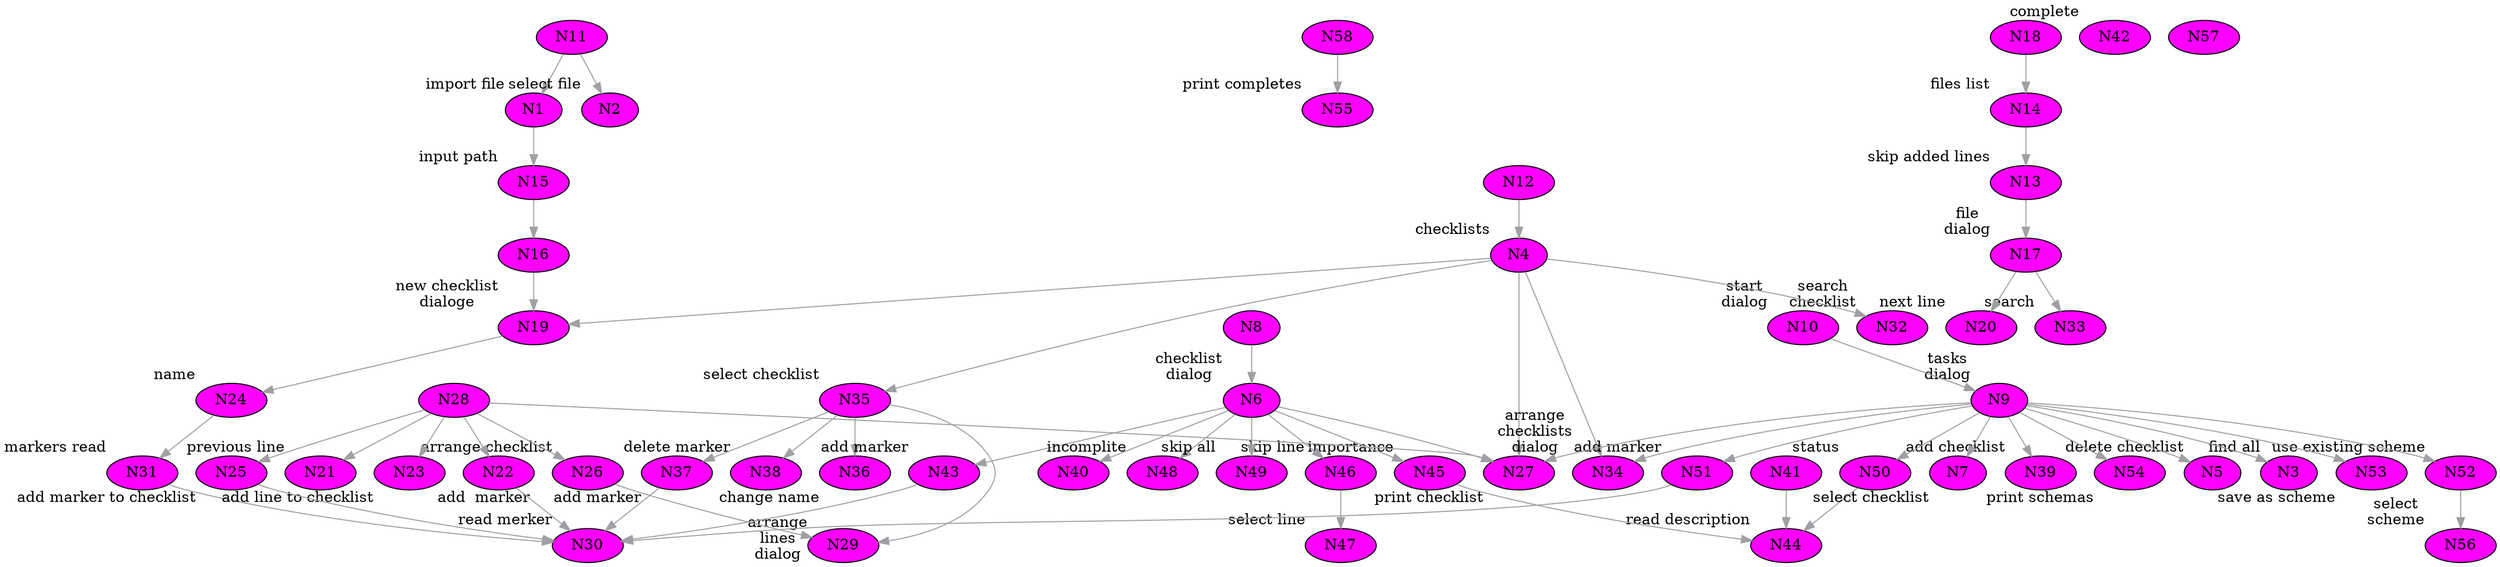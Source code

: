 digraph "checklists_app"
{

bgcolor = "#ffffff"

node [
class = "node"
,fillcolor = "#ff00ff",style = "filled"
,width = "0.152778",height = "0.152778"
,shape = "ellipse"
,color = "#000000"
,penwidth = "1"
,"_vis_" = "label"
];


"N15" [
pos = "-3.47222,4.51389!"
,xlabel = "input path"
]

"N1" [
pos = "-4.86111,4.51389!"
,xlabel = "import file"
]

"N50" [
pos = "-3.47222,-6.94444!"
,xlabel = "status"
]

"N35" [
pos = "-3.47222,-1.04167!"
,xlabel = "select checklist"
]

"N58" [
pos = "-4.86111,-4.16667!"
]

"N31" [
pos = "-1.73611,1.73611!"
,xlabel = "markers read"
]

"N21" [
pos = "2.77778,3.81944!"
,xlabel = "previous line"
]

"N7" [
pos = "-3.47222,-6.25!"
,xlabel = "select checklist"
]

"N18" [
pos = "-4.86111,3.81944!"
]

"N32" [
pos = "-3.47222,1.38889!"
,xlabel = "search
checklist"
]

"N30" [
pos = "0.347222,0.347222!"
,xlabel = "read merker"
]

"N45" [
pos = "1.38889,-5.55556!"
,xlabel = "importance"
]

"N39" [
pos = "-3.47222,-4.16667!"
,xlabel = "add checklist"
]

"N55" [
pos = "-3.47222,-10.4167!"
,xlabel = "print completes"
]

"N27" [
pos = "2.77778,-0.347222!"
,xlabel = "print checklist"
]

"N10" [
pos = "-6.25,3.47222!"
,xlabel = "start
dialog"
]

"N38" [
pos = "-1.73611,-2.43056!"
,xlabel = "delete marker"
]

"N54" [
pos = "-3.47222,-9.72222!"
,xlabel = "print schemas"
]

"N4" [
pos = "-4.86111,2.43056!"
,xlabel = "checklists"
]

"N6" [
pos = "-1.04167,-4.16667!"
,xlabel = "checklist
dialog"
]

"N24" [
pos = "-1.73611,2.43056!"
,xlabel = "name"
]

"N23" [
pos = "2.77778,2.43056!"
,xlabel = "add line to checklist"
]

"N36" [
pos = "-1.73611,-1.04167!"
,xlabel = "change name"
]

"N5" [
pos = "-3.47222,-4.86111!"
,xlabel = "delete checklist"
]

"N46" [
pos = "1.38889,-6.25!"
,xlabel = "skip line"
]

"N16" [
pos = "1.04167,4.51389!"
]

"N51" [
pos = "-3.47222,-7.63889!"
,xlabel = "add marker"
]

"N42" [
pos = "1.38889,-4.16667!"
,xlabel = "complete"
]

"N3" [
pos = "-3.47222,-5.55556!"
,xlabel = "find all"
]

"N19" [
pos = "-3.47222,2.43056!"
,xlabel = "new checklist
dialoge"
]

"N13" [
pos = "-1.38889,3.81944!"
,xlabel = "skip added lines"
]

"N44" [
pos = "3.81944,-4.16667!"
,xlabel = "read description"
]

"N11" [
pos = "-6.25,3.47222!"
]

"N2" [
pos = "-4.86111,3.81944!"
,xlabel = "select file"
]

"N34" [
pos = "-3.47222,0.347222!"
,xlabel = "arrange
checklists
dialog"
]

"N26" [
pos = "2.77778,0.347222!"
,xlabel = "arrange checklist"
]

"N28" [
pos = "1.04167,4.51389!"
]

"N41" [
pos = "1.38889,-4.16667!"
]

"N20" [
pos = "2.77778,4.51389!"
,xlabel = "next line"
]

"N8" [
pos = "-3.47222,-6.25!"
]

"N25" [
pos = "2.77778,1.04167!"
,xlabel = "add marker to checklist"
]

"N37" [
pos = "-1.73611,-1.73611!"
,xlabel = "add marker"
]

"N52" [
pos = "-3.47222,-8.33333!"
,xlabel = "use existing scheme"
]

"N47" [
pos = "3.81944,-5.20833!"
,xlabel = "select line"
]

"N9" [
pos = "-4.86111,-4.16667!"
,xlabel = "tasks
dialog"
]

"N33" [
pos = "2.77778,1.73611!"
,xlabel = "search"
]

"N57" [
pos = "-4.86111,-4.16667!"
]

"N53" [
pos = "-3.47222,-9.02778!"
,xlabel = "save as scheme"
]

"N12" [
pos = "-6.25,3.47222!"
]

"N22" [
pos = "2.77778,3.125!"
,xlabel = "add  marker"
]

"N43" [
pos = "1.38889,-4.86111!"
,xlabel = "add marker"
]

"N56" [
pos = "-2.08333,-8.33333!"
,xlabel = "select
scheme"
]

"N40" [
pos = "1.38889,-4.16667!"
]

"N14" [
pos = "-3.47222,3.81944!"
,xlabel = "files list"
]

"N48" [
pos = "1.38889,-3.47222!"
,xlabel = "incomplite"
]

"N49" [
pos = "1.38889,-6.94444!"
,xlabel = "skip all"
]

"N29" [
pos = "0.347222,-0.347222!"
,xlabel = "arrange
lines
dialog"
]

"N17" [
pos = "1.04167,4.51389!"
,xlabel = "file
dialog"
]



edge [
class = "edge"
,weight = "1"
,penwidth = "1"
,"_vis_" = "label"
,"color" = "#a0a0a4"
,"style" = "solid"
];


"N9" -> "N50" [id = "E54"
];

"N9" -> "N54" [id = "E60"
];

"N8" -> "N6" [id = "E41"
];

"N35" -> "N38" [id = "E33"
];

"N37" -> "N30" [id = "E30"
];

"N9" -> "N51" [id = "E55"
];

"N4" -> "N32" [id = "E27"
];

"N10" -> "N9" [id = "E3"
];

"N28" -> "N26" [id = "E16"
];

"N15" -> "N16" [id = "E8"
];

"N4" -> "N34" [id = "E28"
];

"N52" -> "N56" [id = "E57"
];

"N17" -> "N20" [id = "E10"
];

"N35" -> "N29" [id = "E34"
];

"N9" -> "N34" [id = "E38"
];

"N9" -> "N27" [id = "E36"
];

"N58" -> "N55" [id = "E61"
];

"N1" -> "N15" [id = "E7"
];

"N28" -> "N27" [id = "E17"
];

"N19" -> "N24" [id = "E21"
];

"N28" -> "N22" [id = "E12"
];

"N18" -> "N14" [id = "E5"
];

"N45" -> "N44" [id = "E51"
];

"N11" -> "N2" [id = "E2"
];

"N16" -> "N19" [id = "E14"
];

"N41" -> "N44" [id = "E50"
];

"N22" -> "N30" [id = "E9"
];

"N6" -> "N27" [id = "E42"
];

"N28" -> "N21" [id = "E11"
];

"N14" -> "N13" [id = "E6"
];

"N9" -> "N53" [id = "E59"
];

"N9" -> "N7" [id = "E40"
];

"N4" -> "N35" [id = "E29"
];

"N46" -> "N47" [id = "E52"
];

"N26" -> "N29" [id = "E19"
];

"N6" -> "N45" [id = "E47"
];

"N4" -> "N19" [id = "E24"
];

"N6" -> "N49" [id = "E49"
];

"N28" -> "N23" [id = "E13"
];

"N11" -> "N1" [id = "E1"
];

"N28" -> "N25" [id = "E15"
];

"N43" -> "N30" [id = "E43"
];

"N13" -> "N17" [id = "E20"
];

"N51" -> "N30" [id = "E53"
];

"N35" -> "N37" [id = "E32"
];

"N6" -> "N48" [id = "E46"
];

"N6" -> "N46" [id = "E48"
];

"N25" -> "N30" [id = "E18"
];

"N9" -> "N3" [id = "E37"
];

"N4" -> "N27" [id = "E25"
];

"N24" -> "N31" [id = "E22"
];

"N17" -> "N33" [id = "E26"
];

"N9" -> "N5" [id = "E39"
];

"N9" -> "N39" [id = "E35"
];

"N6" -> "N40" [id = "E44"
];

"N9" -> "N52" [id = "E58"
];

"N31" -> "N30" [id = "E23"
];

"N35" -> "N36" [id = "E31"
];

"N12" -> "N4" [id = "E4"
];

"N50" -> "N44" [id = "E56"
];

"N6" -> "N43" [id = "E45"
];


}
